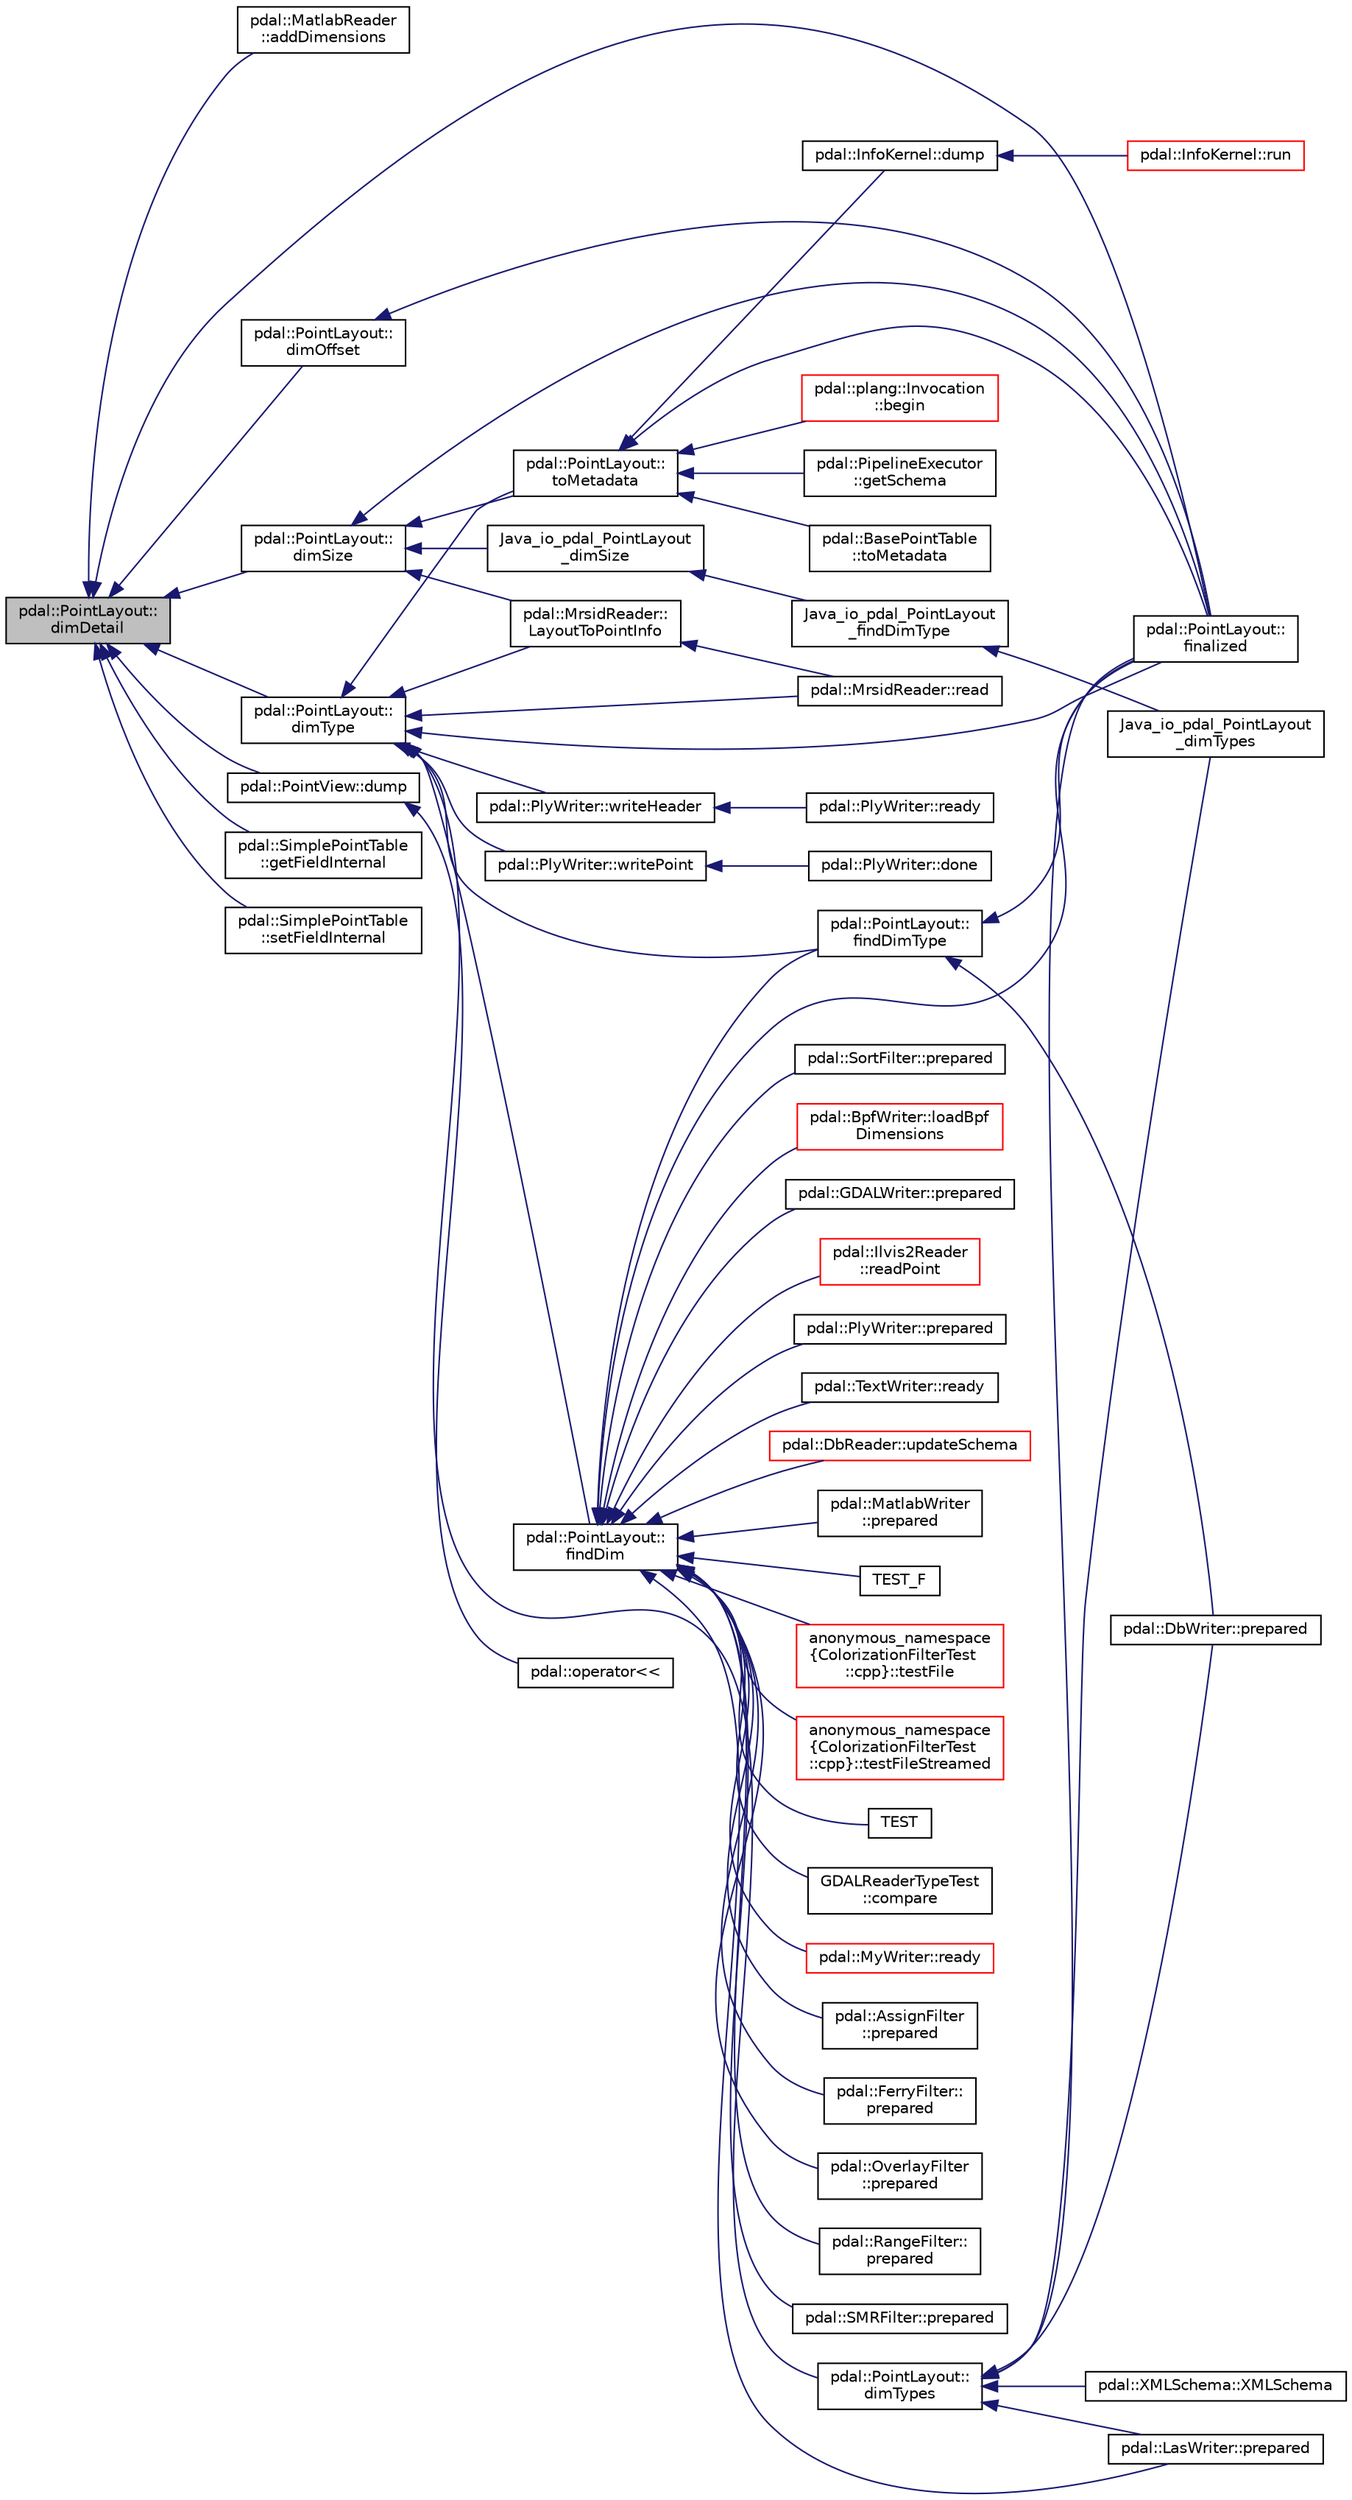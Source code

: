 digraph "pdal::PointLayout::dimDetail"
{
  edge [fontname="Helvetica",fontsize="10",labelfontname="Helvetica",labelfontsize="10"];
  node [fontname="Helvetica",fontsize="10",shape=record];
  rankdir="LR";
  Node1 [label="pdal::PointLayout::\ldimDetail",height=0.2,width=0.4,color="black", fillcolor="grey75", style="filled", fontcolor="black"];
  Node1 -> Node2 [dir="back",color="midnightblue",fontsize="10",style="solid",fontname="Helvetica"];
  Node2 [label="pdal::MatlabReader\l::addDimensions",height=0.2,width=0.4,color="black", fillcolor="white", style="filled",URL="$classpdal_1_1MatlabReader.html#ad74be4b747091ed8a6b03d88a615a9a8"];
  Node1 -> Node3 [dir="back",color="midnightblue",fontsize="10",style="solid",fontname="Helvetica"];
  Node3 [label="pdal::PointLayout::\ldimOffset",height=0.2,width=0.4,color="black", fillcolor="white", style="filled",URL="$classpdal_1_1PointLayout.html#a9272ad881305d1bd3b258643f68ace72"];
  Node3 -> Node4 [dir="back",color="midnightblue",fontsize="10",style="solid",fontname="Helvetica"];
  Node4 [label="pdal::PointLayout::\lfinalized",height=0.2,width=0.4,color="black", fillcolor="white", style="filled",URL="$classpdal_1_1PointLayout.html#a41955b0c316d4ae4d34eca8768be2ef9"];
  Node1 -> Node5 [dir="back",color="midnightblue",fontsize="10",style="solid",fontname="Helvetica"];
  Node5 [label="pdal::PointLayout::\ldimSize",height=0.2,width=0.4,color="black", fillcolor="white", style="filled",URL="$classpdal_1_1PointLayout.html#ac2fa83b59ea49e234822cd432e71455d"];
  Node5 -> Node6 [dir="back",color="midnightblue",fontsize="10",style="solid",fontname="Helvetica"];
  Node6 [label="Java_io_pdal_PointLayout\l_dimSize",height=0.2,width=0.4,color="black", fillcolor="white", style="filled",URL="$io__pdal__PointLayout_8cpp.html#ac2fa046570fef5de5b77697956afd918"];
  Node6 -> Node7 [dir="back",color="midnightblue",fontsize="10",style="solid",fontname="Helvetica"];
  Node7 [label="Java_io_pdal_PointLayout\l_findDimType",height=0.2,width=0.4,color="black", fillcolor="white", style="filled",URL="$io__pdal__PointLayout_8cpp.html#a22262f107c6949fdacc3af0a35f1e07c"];
  Node7 -> Node8 [dir="back",color="midnightblue",fontsize="10",style="solid",fontname="Helvetica"];
  Node8 [label="Java_io_pdal_PointLayout\l_dimTypes",height=0.2,width=0.4,color="black", fillcolor="white", style="filled",URL="$io__pdal__PointLayout_8cpp.html#af8f3a3de6a0ef392cba87a2b07e47432"];
  Node5 -> Node9 [dir="back",color="midnightblue",fontsize="10",style="solid",fontname="Helvetica"];
  Node9 [label="pdal::PointLayout::\ltoMetadata",height=0.2,width=0.4,color="black", fillcolor="white", style="filled",URL="$classpdal_1_1PointLayout.html#a677fc6bf9b31cdbb8d64f57d7e796140"];
  Node9 -> Node10 [dir="back",color="midnightblue",fontsize="10",style="solid",fontname="Helvetica"];
  Node10 [label="pdal::InfoKernel::dump",height=0.2,width=0.4,color="black", fillcolor="white", style="filled",URL="$classpdal_1_1InfoKernel.html#a402cba839f0a07e7d1b5982869ae71c5"];
  Node10 -> Node11 [dir="back",color="midnightblue",fontsize="10",style="solid",fontname="Helvetica"];
  Node11 [label="pdal::InfoKernel::run",height=0.2,width=0.4,color="red", fillcolor="white", style="filled",URL="$classpdal_1_1InfoKernel.html#a507a4fa6aa98127ddc55bb730bcf6a2f"];
  Node9 -> Node12 [dir="back",color="midnightblue",fontsize="10",style="solid",fontname="Helvetica"];
  Node12 [label="pdal::PipelineExecutor\l::getSchema",height=0.2,width=0.4,color="black", fillcolor="white", style="filled",URL="$classpdal_1_1PipelineExecutor.html#a9e29a5c7ed214f566efd7524b11d2ade"];
  Node9 -> Node4 [dir="back",color="midnightblue",fontsize="10",style="solid",fontname="Helvetica"];
  Node9 -> Node13 [dir="back",color="midnightblue",fontsize="10",style="solid",fontname="Helvetica"];
  Node13 [label="pdal::BasePointTable\l::toMetadata",height=0.2,width=0.4,color="black", fillcolor="white", style="filled",URL="$classpdal_1_1BasePointTable.html#af5d3dc0b4de191aa70ad2065cd212ba3"];
  Node9 -> Node14 [dir="back",color="midnightblue",fontsize="10",style="solid",fontname="Helvetica"];
  Node14 [label="pdal::plang::Invocation\l::begin",height=0.2,width=0.4,color="red", fillcolor="white", style="filled",URL="$classpdal_1_1plang_1_1Invocation.html#adfe14b064df9a0d4dcf2d1da8a7cb1d8"];
  Node5 -> Node4 [dir="back",color="midnightblue",fontsize="10",style="solid",fontname="Helvetica"];
  Node5 -> Node15 [dir="back",color="midnightblue",fontsize="10",style="solid",fontname="Helvetica"];
  Node15 [label="pdal::MrsidReader::\lLayoutToPointInfo",height=0.2,width=0.4,color="black", fillcolor="white", style="filled",URL="$classpdal_1_1MrsidReader.html#a44e159ce76d16b35de2ed189d3a58dbe"];
  Node15 -> Node16 [dir="back",color="midnightblue",fontsize="10",style="solid",fontname="Helvetica"];
  Node16 [label="pdal::MrsidReader::read",height=0.2,width=0.4,color="black", fillcolor="white", style="filled",URL="$classpdal_1_1MrsidReader.html#a7b964fee1a83b88b5f2b72f1e2c5ba8e"];
  Node1 -> Node17 [dir="back",color="midnightblue",fontsize="10",style="solid",fontname="Helvetica"];
  Node17 [label="pdal::PointLayout::\ldimType",height=0.2,width=0.4,color="black", fillcolor="white", style="filled",URL="$classpdal_1_1PointLayout.html#adaef1dfccc620aa7f7f2a57ea2c19d6d"];
  Node17 -> Node18 [dir="back",color="midnightblue",fontsize="10",style="solid",fontname="Helvetica"];
  Node18 [label="pdal::PlyWriter::writeHeader",height=0.2,width=0.4,color="black", fillcolor="white", style="filled",URL="$classpdal_1_1PlyWriter.html#aca27414015caa20f9ce98919f6b5b33b"];
  Node18 -> Node19 [dir="back",color="midnightblue",fontsize="10",style="solid",fontname="Helvetica"];
  Node19 [label="pdal::PlyWriter::ready",height=0.2,width=0.4,color="black", fillcolor="white", style="filled",URL="$classpdal_1_1PlyWriter.html#aa39b57d097ca267a877c12ffbde46900"];
  Node17 -> Node20 [dir="back",color="midnightblue",fontsize="10",style="solid",fontname="Helvetica"];
  Node20 [label="pdal::PlyWriter::writePoint",height=0.2,width=0.4,color="black", fillcolor="white", style="filled",URL="$classpdal_1_1PlyWriter.html#ad971e6a23f8b940df0e454864e1597ca"];
  Node20 -> Node21 [dir="back",color="midnightblue",fontsize="10",style="solid",fontname="Helvetica"];
  Node21 [label="pdal::PlyWriter::done",height=0.2,width=0.4,color="black", fillcolor="white", style="filled",URL="$classpdal_1_1PlyWriter.html#ad042134b4ce1db2c43eefcd1d1e9a9f5"];
  Node17 -> Node22 [dir="back",color="midnightblue",fontsize="10",style="solid",fontname="Helvetica"];
  Node22 [label="pdal::PointLayout::\ldimTypes",height=0.2,width=0.4,color="black", fillcolor="white", style="filled",URL="$classpdal_1_1PointLayout.html#ade9058917c1e1580b9048f0f81ee8d5e"];
  Node22 -> Node23 [dir="back",color="midnightblue",fontsize="10",style="solid",fontname="Helvetica"];
  Node23 [label="pdal::LasWriter::prepared",height=0.2,width=0.4,color="black", fillcolor="white", style="filled",URL="$classpdal_1_1LasWriter.html#a12a07c613de24341d69fae93497a4cbc"];
  Node22 -> Node8 [dir="back",color="midnightblue",fontsize="10",style="solid",fontname="Helvetica"];
  Node22 -> Node24 [dir="back",color="midnightblue",fontsize="10",style="solid",fontname="Helvetica"];
  Node24 [label="pdal::DbWriter::prepared",height=0.2,width=0.4,color="black", fillcolor="white", style="filled",URL="$classpdal_1_1DbWriter.html#a90b983486e91db14751cbbdfbdfdea6e"];
  Node22 -> Node4 [dir="back",color="midnightblue",fontsize="10",style="solid",fontname="Helvetica"];
  Node22 -> Node25 [dir="back",color="midnightblue",fontsize="10",style="solid",fontname="Helvetica"];
  Node25 [label="pdal::XMLSchema::XMLSchema",height=0.2,width=0.4,color="black", fillcolor="white", style="filled",URL="$classpdal_1_1XMLSchema.html#a37071cde624d3be3d2e6b223ba2bb0c2"];
  Node17 -> Node26 [dir="back",color="midnightblue",fontsize="10",style="solid",fontname="Helvetica"];
  Node26 [label="pdal::PointLayout::\lfindDimType",height=0.2,width=0.4,color="black", fillcolor="white", style="filled",URL="$classpdal_1_1PointLayout.html#ab4aae22c6b219962f56e0d316e7cadf8"];
  Node26 -> Node24 [dir="back",color="midnightblue",fontsize="10",style="solid",fontname="Helvetica"];
  Node26 -> Node4 [dir="back",color="midnightblue",fontsize="10",style="solid",fontname="Helvetica"];
  Node17 -> Node27 [dir="back",color="midnightblue",fontsize="10",style="solid",fontname="Helvetica"];
  Node27 [label="pdal::PointLayout::\lfindDim",height=0.2,width=0.4,color="black", fillcolor="white", style="filled",URL="$classpdal_1_1PointLayout.html#a5a720db4e74a5412c1420b0d1eaacda7"];
  Node27 -> Node28 [dir="back",color="midnightblue",fontsize="10",style="solid",fontname="Helvetica"];
  Node28 [label="pdal::MyWriter::ready",height=0.2,width=0.4,color="red", fillcolor="white", style="filled",URL="$classpdal_1_1MyWriter.html#a4915f49a23012523d782349f5145946f"];
  Node27 -> Node29 [dir="back",color="midnightblue",fontsize="10",style="solid",fontname="Helvetica"];
  Node29 [label="pdal::AssignFilter\l::prepared",height=0.2,width=0.4,color="black", fillcolor="white", style="filled",URL="$classpdal_1_1AssignFilter.html#ac8c6082d05ebfa787e611b836b26c15d"];
  Node27 -> Node30 [dir="back",color="midnightblue",fontsize="10",style="solid",fontname="Helvetica"];
  Node30 [label="pdal::FerryFilter::\lprepared",height=0.2,width=0.4,color="black", fillcolor="white", style="filled",URL="$classpdal_1_1FerryFilter.html#a66baa704e52d26052fa36e4fbd7cb71c"];
  Node27 -> Node31 [dir="back",color="midnightblue",fontsize="10",style="solid",fontname="Helvetica"];
  Node31 [label="pdal::OverlayFilter\l::prepared",height=0.2,width=0.4,color="black", fillcolor="white", style="filled",URL="$classpdal_1_1OverlayFilter.html#a3b5a11183229595db7f2f7906a9e69f3"];
  Node27 -> Node32 [dir="back",color="midnightblue",fontsize="10",style="solid",fontname="Helvetica"];
  Node32 [label="pdal::RangeFilter::\lprepared",height=0.2,width=0.4,color="black", fillcolor="white", style="filled",URL="$classpdal_1_1RangeFilter.html#a8aa4cfed6fe510908d7c9993311e8328"];
  Node27 -> Node33 [dir="back",color="midnightblue",fontsize="10",style="solid",fontname="Helvetica"];
  Node33 [label="pdal::SMRFilter::prepared",height=0.2,width=0.4,color="black", fillcolor="white", style="filled",URL="$classpdal_1_1SMRFilter.html#a8eff8ae7994dad8a7176d2fd2220a178"];
  Node27 -> Node34 [dir="back",color="midnightblue",fontsize="10",style="solid",fontname="Helvetica"];
  Node34 [label="pdal::SortFilter::prepared",height=0.2,width=0.4,color="black", fillcolor="white", style="filled",URL="$classpdal_1_1SortFilter.html#ab91f2f6827c175d33ceaa667bcf872a5"];
  Node27 -> Node35 [dir="back",color="midnightblue",fontsize="10",style="solid",fontname="Helvetica"];
  Node35 [label="pdal::BpfWriter::loadBpf\lDimensions",height=0.2,width=0.4,color="red", fillcolor="white", style="filled",URL="$classpdal_1_1BpfWriter.html#a9f5fb35cec2cfa9043a3c89977c78614"];
  Node27 -> Node36 [dir="back",color="midnightblue",fontsize="10",style="solid",fontname="Helvetica"];
  Node36 [label="pdal::GDALWriter::prepared",height=0.2,width=0.4,color="black", fillcolor="white", style="filled",URL="$classpdal_1_1GDALWriter.html#a2366d4db69778dbadad9b61120dcbd90"];
  Node27 -> Node37 [dir="back",color="midnightblue",fontsize="10",style="solid",fontname="Helvetica"];
  Node37 [label="pdal::Ilvis2Reader\l::readPoint",height=0.2,width=0.4,color="red", fillcolor="white", style="filled",URL="$classpdal_1_1Ilvis2Reader.html#a9a7d3810bb3b4d458435079c4bfd2890"];
  Node27 -> Node23 [dir="back",color="midnightblue",fontsize="10",style="solid",fontname="Helvetica"];
  Node27 -> Node38 [dir="back",color="midnightblue",fontsize="10",style="solid",fontname="Helvetica"];
  Node38 [label="pdal::PlyWriter::prepared",height=0.2,width=0.4,color="black", fillcolor="white", style="filled",URL="$classpdal_1_1PlyWriter.html#acab9a311bcabba9a9b8bf4cef5fe6c3e"];
  Node27 -> Node39 [dir="back",color="midnightblue",fontsize="10",style="solid",fontname="Helvetica"];
  Node39 [label="pdal::TextWriter::ready",height=0.2,width=0.4,color="black", fillcolor="white", style="filled",URL="$classpdal_1_1TextWriter.html#ac1d9448dc94fc5272631b7066301e521"];
  Node27 -> Node40 [dir="back",color="midnightblue",fontsize="10",style="solid",fontname="Helvetica"];
  Node40 [label="pdal::DbReader::updateSchema",height=0.2,width=0.4,color="red", fillcolor="white", style="filled",URL="$classpdal_1_1DbReader.html#aae2016e35e785ac4cbeb5d6e513c1831"];
  Node27 -> Node26 [dir="back",color="midnightblue",fontsize="10",style="solid",fontname="Helvetica"];
  Node27 -> Node4 [dir="back",color="midnightblue",fontsize="10",style="solid",fontname="Helvetica"];
  Node27 -> Node41 [dir="back",color="midnightblue",fontsize="10",style="solid",fontname="Helvetica"];
  Node41 [label="pdal::MatlabWriter\l::prepared",height=0.2,width=0.4,color="black", fillcolor="white", style="filled",URL="$classpdal_1_1MatlabWriter.html#a3d3313fd65d477c292798d86418e5b72"];
  Node27 -> Node42 [dir="back",color="midnightblue",fontsize="10",style="solid",fontname="Helvetica"];
  Node42 [label="TEST_F",height=0.2,width=0.4,color="black", fillcolor="white", style="filled",URL="$PythonFilterTest_8cpp.html#a4df16eb00252b52a772c4cfa9fc23e53"];
  Node27 -> Node43 [dir="back",color="midnightblue",fontsize="10",style="solid",fontname="Helvetica"];
  Node43 [label="anonymous_namespace\l\{ColorizationFilterTest\l::cpp\}::testFile",height=0.2,width=0.4,color="red", fillcolor="white", style="filled",URL="$namespaceanonymous__namespace_02ColorizationFilterTest_8cpp_03.html#a9ecba8dd0dc941d16a50be7a9a264b07"];
  Node27 -> Node44 [dir="back",color="midnightblue",fontsize="10",style="solid",fontname="Helvetica"];
  Node44 [label="anonymous_namespace\l\{ColorizationFilterTest\l::cpp\}::testFileStreamed",height=0.2,width=0.4,color="red", fillcolor="white", style="filled",URL="$namespaceanonymous__namespace_02ColorizationFilterTest_8cpp_03.html#a34ec954a3562386020f65ce3ad8d025e"];
  Node27 -> Node45 [dir="back",color="midnightblue",fontsize="10",style="solid",fontname="Helvetica"];
  Node45 [label="TEST",height=0.2,width=0.4,color="black", fillcolor="white", style="filled",URL="$FerryFilterTest_8cpp.html#a4cb9bb9f4f943839c8ef28a7effeb31f"];
  Node27 -> Node46 [dir="back",color="midnightblue",fontsize="10",style="solid",fontname="Helvetica"];
  Node46 [label="GDALReaderTypeTest\l::compare",height=0.2,width=0.4,color="black", fillcolor="white", style="filled",URL="$classGDALReaderTypeTest.html#a7ccb2f33deda3d1840509c81f3718ca8"];
  Node17 -> Node9 [dir="back",color="midnightblue",fontsize="10",style="solid",fontname="Helvetica"];
  Node17 -> Node4 [dir="back",color="midnightblue",fontsize="10",style="solid",fontname="Helvetica"];
  Node17 -> Node15 [dir="back",color="midnightblue",fontsize="10",style="solid",fontname="Helvetica"];
  Node17 -> Node16 [dir="back",color="midnightblue",fontsize="10",style="solid",fontname="Helvetica"];
  Node1 -> Node47 [dir="back",color="midnightblue",fontsize="10",style="solid",fontname="Helvetica"];
  Node47 [label="pdal::PointView::dump",height=0.2,width=0.4,color="black", fillcolor="white", style="filled",URL="$classpdal_1_1PointView.html#a3de238250c283f7daf4f7a8436f33729"];
  Node47 -> Node48 [dir="back",color="midnightblue",fontsize="10",style="solid",fontname="Helvetica"];
  Node48 [label="pdal::operator\<\<",height=0.2,width=0.4,color="black", fillcolor="white", style="filled",URL="$namespacepdal.html#ac7b8e0629e1b60468cf87f2dcf69f4e6"];
  Node1 -> Node4 [dir="back",color="midnightblue",fontsize="10",style="solid",fontname="Helvetica"];
  Node1 -> Node49 [dir="back",color="midnightblue",fontsize="10",style="solid",fontname="Helvetica"];
  Node49 [label="pdal::SimplePointTable\l::getFieldInternal",height=0.2,width=0.4,color="black", fillcolor="white", style="filled",URL="$classpdal_1_1SimplePointTable.html#a100f260b00fb8ca111314a4f35d64d5e"];
  Node1 -> Node50 [dir="back",color="midnightblue",fontsize="10",style="solid",fontname="Helvetica"];
  Node50 [label="pdal::SimplePointTable\l::setFieldInternal",height=0.2,width=0.4,color="black", fillcolor="white", style="filled",URL="$classpdal_1_1SimplePointTable.html#ac6926f874d2f9aee40138a69b29e385e"];
}
